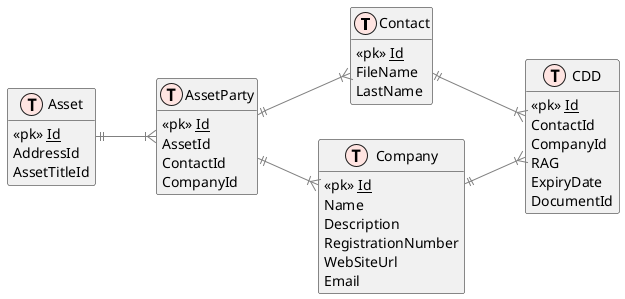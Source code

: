 @startuml AssetTitle

left to right direction

!define table(x) class x << (T,mistyrose) >>   
!define view(x) class x << (V,lightblue) >>   
!define table(x) class x << (T,mistyrose) >>  
!define tr(x) class x << (R,red) >>  
!define tf(x) class x << (F,darkorange) >>   
!define af(x) class x << (F,white) >>   
!define fn(x) class x << (F,plum) >>   
!define fs(x) class x << (F,tan) >>   
!define ft(x) class x << (F,wheat) >>   
!define if(x) class x << (F,gaisboro) >>   
!define p(x) class x << (P,indianred) >>   
!define pc(x) class x << (P,lemonshiffon) >>   
!define x(x) class x << (P,linen) >>     
!define primary_key(x) <<pk>> <u>x</u>
!define foreign_key(x) <<fk>> <b>x</b>
!define link( k, y) k }--||  y
hide methods   
hide stereotypes  
skinparam classarrowcolor gray  

table( Contact)
{
    primary_key(Id)
    FileName
    LastName
}

table( Company)
{
    primary_key(Id)
    Name
    Description
    RegistrationNumber
    WebSiteUrl
    Email
}
table( CDD)
{
    primary_key(Id)
    ContactId
    CompanyId
    RAG
    ExpiryDate
    DocumentId
}

table( Asset)
{
    primary_key(Id)
    AddressId
    AssetTitleId
}

table( AssetParty)
{
    primary_key(Id)
    AssetId
    ContactId
    CompanyId
}

Contact ||--|{ CDD 
Company ||--|{ CDD

Asset ||--|{ AssetParty
AssetParty ||--|{ Contact
AssetParty ||--|{ Company



@enduml
